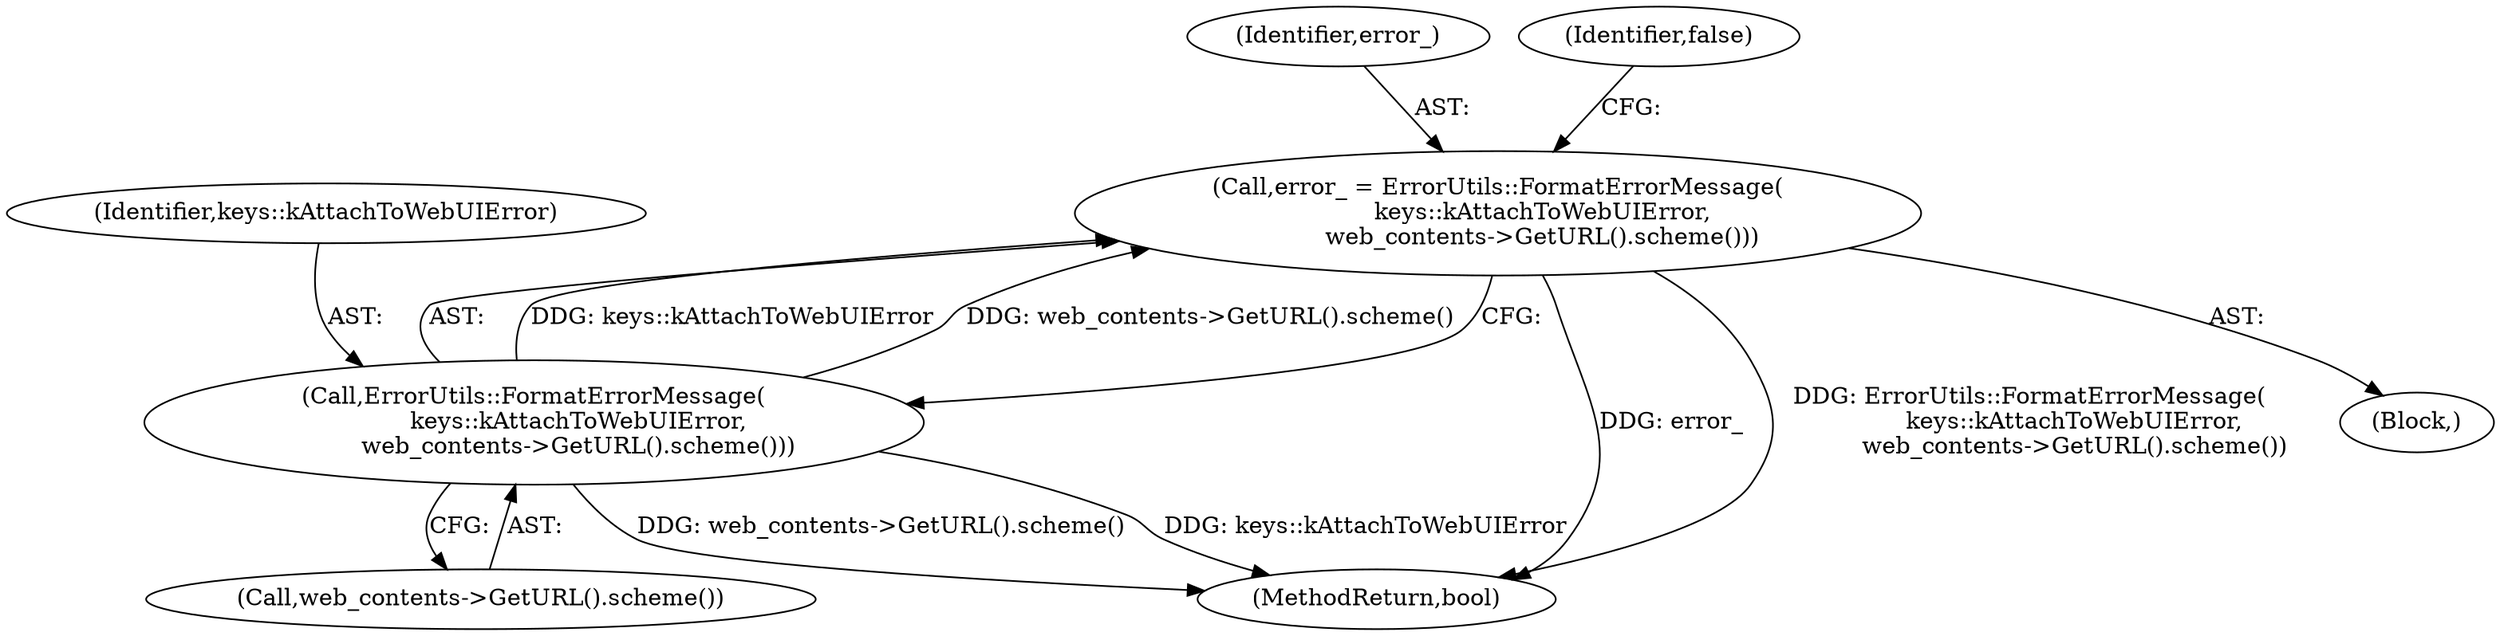 digraph "1_Chrome_684a212a93141908bcc10f4bc57f3edb53d2d21f@del" {
"1000135" [label="(Call,error_ = ErrorUtils::FormatErrorMessage(\n            keys::kAttachToWebUIError,\n            web_contents->GetURL().scheme()))"];
"1000137" [label="(Call,ErrorUtils::FormatErrorMessage(\n            keys::kAttachToWebUIError,\n            web_contents->GetURL().scheme()))"];
"1000136" [label="(Identifier,error_)"];
"1000197" [label="(MethodReturn,bool)"];
"1000139" [label="(Call,web_contents->GetURL().scheme())"];
"1000135" [label="(Call,error_ = ErrorUtils::FormatErrorMessage(\n            keys::kAttachToWebUIError,\n            web_contents->GetURL().scheme()))"];
"1000138" [label="(Identifier,keys::kAttachToWebUIError)"];
"1000137" [label="(Call,ErrorUtils::FormatErrorMessage(\n            keys::kAttachToWebUIError,\n            web_contents->GetURL().scheme()))"];
"1000141" [label="(Identifier,false)"];
"1000134" [label="(Block,)"];
"1000135" -> "1000134"  [label="AST: "];
"1000135" -> "1000137"  [label="CFG: "];
"1000136" -> "1000135"  [label="AST: "];
"1000137" -> "1000135"  [label="AST: "];
"1000141" -> "1000135"  [label="CFG: "];
"1000135" -> "1000197"  [label="DDG: error_"];
"1000135" -> "1000197"  [label="DDG: ErrorUtils::FormatErrorMessage(\n            keys::kAttachToWebUIError,\n            web_contents->GetURL().scheme())"];
"1000137" -> "1000135"  [label="DDG: keys::kAttachToWebUIError"];
"1000137" -> "1000135"  [label="DDG: web_contents->GetURL().scheme()"];
"1000137" -> "1000139"  [label="CFG: "];
"1000138" -> "1000137"  [label="AST: "];
"1000139" -> "1000137"  [label="AST: "];
"1000137" -> "1000197"  [label="DDG: web_contents->GetURL().scheme()"];
"1000137" -> "1000197"  [label="DDG: keys::kAttachToWebUIError"];
}
